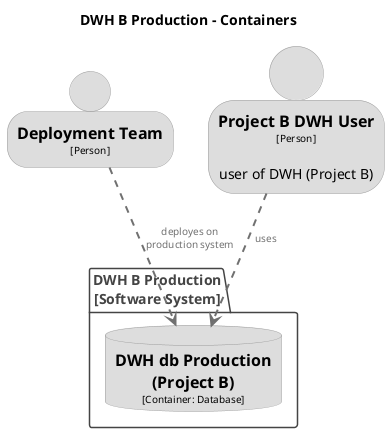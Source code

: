 @startuml
title DWH B Production - Containers

top to bottom direction

skinparam {
  shadowing false
  arrowFontSize 10
  defaultTextAlignment center
  wrapWidth 200
  maxMessageSize 100
}

hide stereotype

skinparam database<<DWHBProduction.DWHdbProductionProjectB>> {
  BackgroundColor #dddddd
  FontColor #000000
  BorderColor #9a9a9a
}
skinparam person<<DeploymentTeam>> {
  BackgroundColor #dddddd
  FontColor #000000
  BorderColor #9a9a9a
}
skinparam person<<ProjectBDWHUser>> {
  BackgroundColor #dddddd
  FontColor #000000
  BorderColor #9a9a9a
}

person "==Deployment Team\n<size:10>[Person]</size>" <<DeploymentTeam>> as DeploymentTeam
person "==Project B DWH User\n<size:10>[Person]</size>\n\nuser of DWH (Project B)" <<ProjectBDWHUser>> as ProjectBDWHUser

package "DWH B Production\n[Software System]" <<DWHBProduction>> {
  skinparam PackageBorderColor<<DWHBProduction>> #444444
  skinparam PackageFontColor<<DWHBProduction>> #444444

  database "==DWH db Production (Project B)\n<size:10>[Container: Database]</size>" <<DWHBProduction.DWHdbProductionProjectB>> as DWHBProduction.DWHdbProductionProjectB
}

DeploymentTeam .[#707070,thickness=2].> DWHBProduction.DWHdbProductionProjectB : "<color:#707070>deployes on production system"
ProjectBDWHUser .[#707070,thickness=2].> DWHBProduction.DWHdbProductionProjectB : "<color:#707070>uses"
@enduml